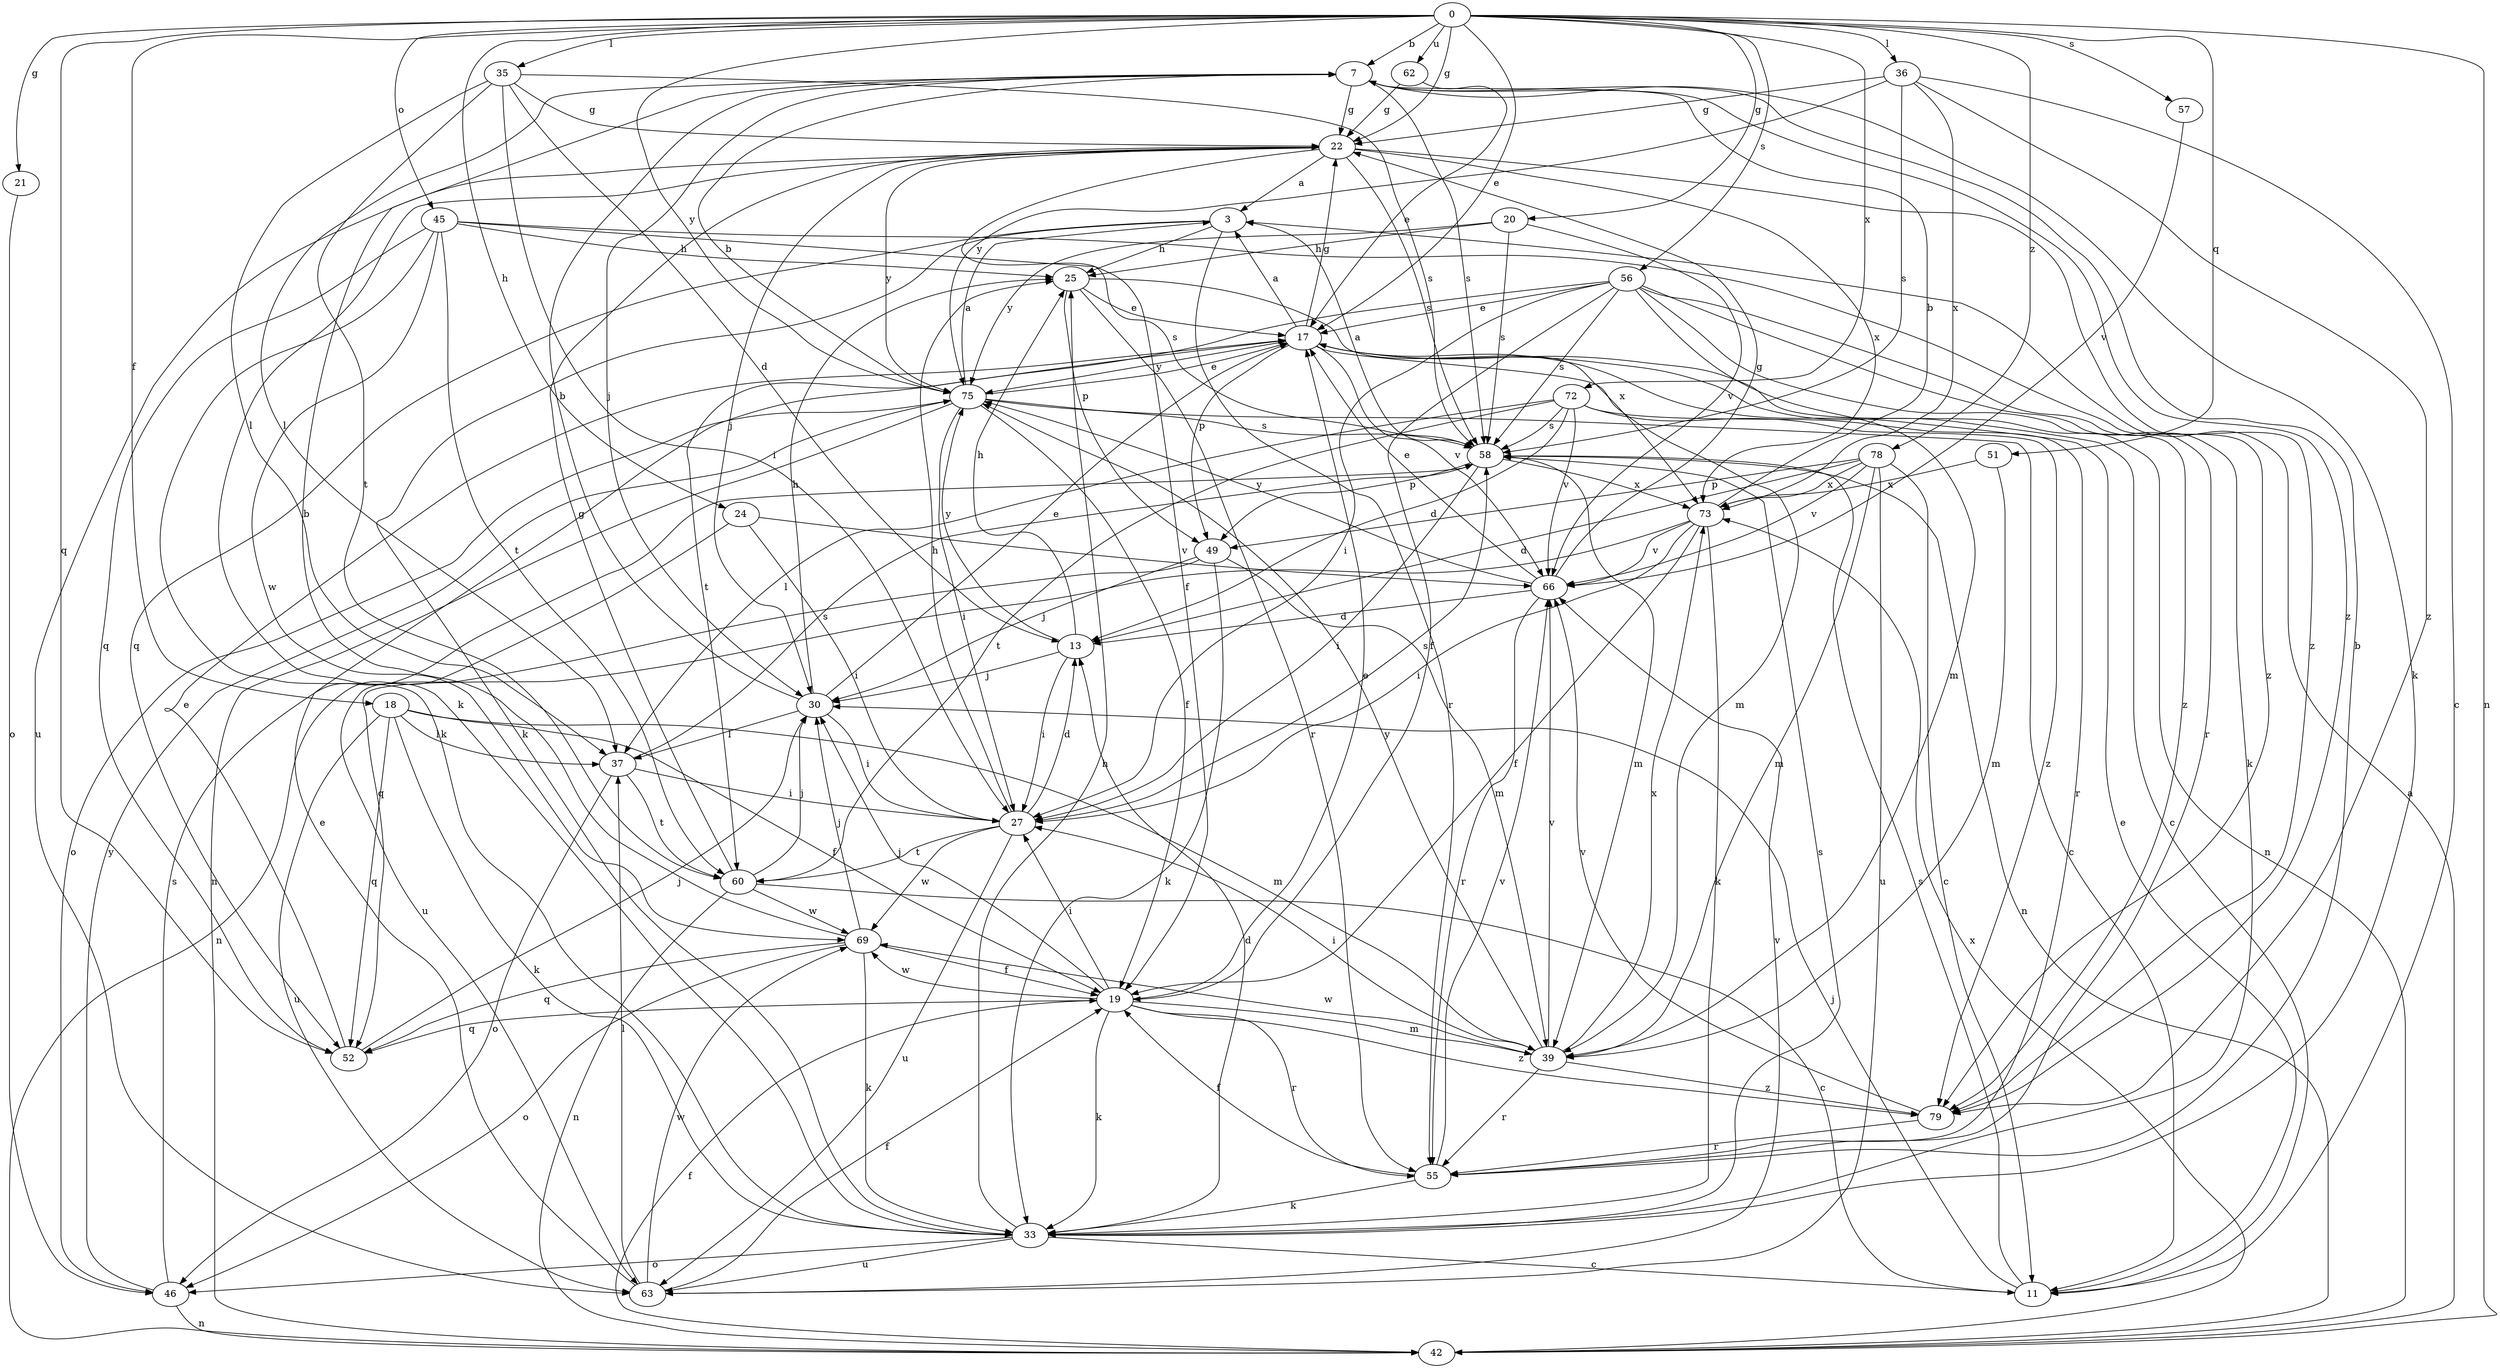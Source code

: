 strict digraph  {
0;
3;
7;
11;
13;
17;
18;
19;
20;
21;
22;
24;
25;
27;
30;
33;
35;
36;
37;
39;
42;
45;
46;
49;
51;
52;
55;
56;
57;
58;
60;
62;
63;
66;
69;
72;
73;
75;
78;
79;
0 -> 7  [label=b];
0 -> 17  [label=e];
0 -> 18  [label=f];
0 -> 20  [label=g];
0 -> 21  [label=g];
0 -> 22  [label=g];
0 -> 24  [label=h];
0 -> 35  [label=l];
0 -> 36  [label=l];
0 -> 42  [label=n];
0 -> 45  [label=o];
0 -> 51  [label=q];
0 -> 52  [label=q];
0 -> 56  [label=s];
0 -> 57  [label=s];
0 -> 62  [label=u];
0 -> 72  [label=x];
0 -> 75  [label=y];
0 -> 78  [label=z];
3 -> 25  [label=h];
3 -> 33  [label=k];
3 -> 52  [label=q];
3 -> 55  [label=r];
7 -> 22  [label=g];
7 -> 30  [label=j];
7 -> 33  [label=k];
7 -> 37  [label=l];
7 -> 58  [label=s];
7 -> 79  [label=z];
11 -> 17  [label=e];
11 -> 30  [label=j];
11 -> 58  [label=s];
13 -> 25  [label=h];
13 -> 27  [label=i];
13 -> 30  [label=j];
13 -> 75  [label=y];
17 -> 3  [label=a];
17 -> 11  [label=c];
17 -> 22  [label=g];
17 -> 39  [label=m];
17 -> 42  [label=n];
17 -> 49  [label=p];
17 -> 66  [label=v];
17 -> 75  [label=y];
18 -> 19  [label=f];
18 -> 33  [label=k];
18 -> 37  [label=l];
18 -> 39  [label=m];
18 -> 52  [label=q];
18 -> 63  [label=u];
19 -> 17  [label=e];
19 -> 27  [label=i];
19 -> 30  [label=j];
19 -> 33  [label=k];
19 -> 39  [label=m];
19 -> 52  [label=q];
19 -> 55  [label=r];
19 -> 69  [label=w];
19 -> 79  [label=z];
20 -> 25  [label=h];
20 -> 58  [label=s];
20 -> 66  [label=v];
20 -> 75  [label=y];
21 -> 46  [label=o];
22 -> 3  [label=a];
22 -> 19  [label=f];
22 -> 30  [label=j];
22 -> 33  [label=k];
22 -> 58  [label=s];
22 -> 63  [label=u];
22 -> 73  [label=x];
22 -> 75  [label=y];
22 -> 79  [label=z];
24 -> 27  [label=i];
24 -> 42  [label=n];
24 -> 66  [label=v];
25 -> 17  [label=e];
25 -> 49  [label=p];
25 -> 55  [label=r];
25 -> 73  [label=x];
27 -> 13  [label=d];
27 -> 25  [label=h];
27 -> 58  [label=s];
27 -> 60  [label=t];
27 -> 63  [label=u];
27 -> 69  [label=w];
30 -> 7  [label=b];
30 -> 17  [label=e];
30 -> 25  [label=h];
30 -> 27  [label=i];
30 -> 37  [label=l];
33 -> 11  [label=c];
33 -> 13  [label=d];
33 -> 25  [label=h];
33 -> 46  [label=o];
33 -> 58  [label=s];
33 -> 63  [label=u];
35 -> 13  [label=d];
35 -> 22  [label=g];
35 -> 27  [label=i];
35 -> 37  [label=l];
35 -> 58  [label=s];
35 -> 60  [label=t];
36 -> 11  [label=c];
36 -> 22  [label=g];
36 -> 58  [label=s];
36 -> 73  [label=x];
36 -> 75  [label=y];
36 -> 79  [label=z];
37 -> 27  [label=i];
37 -> 46  [label=o];
37 -> 58  [label=s];
37 -> 60  [label=t];
39 -> 27  [label=i];
39 -> 55  [label=r];
39 -> 66  [label=v];
39 -> 69  [label=w];
39 -> 73  [label=x];
39 -> 75  [label=y];
39 -> 79  [label=z];
42 -> 3  [label=a];
42 -> 19  [label=f];
42 -> 73  [label=x];
45 -> 25  [label=h];
45 -> 33  [label=k];
45 -> 52  [label=q];
45 -> 58  [label=s];
45 -> 60  [label=t];
45 -> 69  [label=w];
45 -> 79  [label=z];
46 -> 42  [label=n];
46 -> 58  [label=s];
46 -> 75  [label=y];
49 -> 30  [label=j];
49 -> 33  [label=k];
49 -> 39  [label=m];
49 -> 63  [label=u];
51 -> 39  [label=m];
51 -> 73  [label=x];
52 -> 17  [label=e];
52 -> 30  [label=j];
55 -> 7  [label=b];
55 -> 19  [label=f];
55 -> 33  [label=k];
55 -> 66  [label=v];
56 -> 17  [label=e];
56 -> 19  [label=f];
56 -> 27  [label=i];
56 -> 33  [label=k];
56 -> 39  [label=m];
56 -> 55  [label=r];
56 -> 58  [label=s];
56 -> 60  [label=t];
56 -> 79  [label=z];
57 -> 66  [label=v];
58 -> 3  [label=a];
58 -> 27  [label=i];
58 -> 39  [label=m];
58 -> 42  [label=n];
58 -> 49  [label=p];
58 -> 73  [label=x];
60 -> 11  [label=c];
60 -> 22  [label=g];
60 -> 30  [label=j];
60 -> 42  [label=n];
60 -> 69  [label=w];
62 -> 17  [label=e];
62 -> 22  [label=g];
63 -> 17  [label=e];
63 -> 19  [label=f];
63 -> 37  [label=l];
63 -> 66  [label=v];
63 -> 69  [label=w];
66 -> 13  [label=d];
66 -> 17  [label=e];
66 -> 22  [label=g];
66 -> 55  [label=r];
66 -> 75  [label=y];
69 -> 7  [label=b];
69 -> 19  [label=f];
69 -> 30  [label=j];
69 -> 33  [label=k];
69 -> 46  [label=o];
69 -> 52  [label=q];
72 -> 13  [label=d];
72 -> 37  [label=l];
72 -> 55  [label=r];
72 -> 58  [label=s];
72 -> 60  [label=t];
72 -> 66  [label=v];
72 -> 79  [label=z];
73 -> 7  [label=b];
73 -> 19  [label=f];
73 -> 27  [label=i];
73 -> 33  [label=k];
73 -> 52  [label=q];
73 -> 66  [label=v];
75 -> 3  [label=a];
75 -> 7  [label=b];
75 -> 11  [label=c];
75 -> 17  [label=e];
75 -> 19  [label=f];
75 -> 27  [label=i];
75 -> 42  [label=n];
75 -> 46  [label=o];
75 -> 58  [label=s];
78 -> 11  [label=c];
78 -> 13  [label=d];
78 -> 39  [label=m];
78 -> 49  [label=p];
78 -> 63  [label=u];
78 -> 66  [label=v];
78 -> 73  [label=x];
79 -> 55  [label=r];
79 -> 66  [label=v];
}
